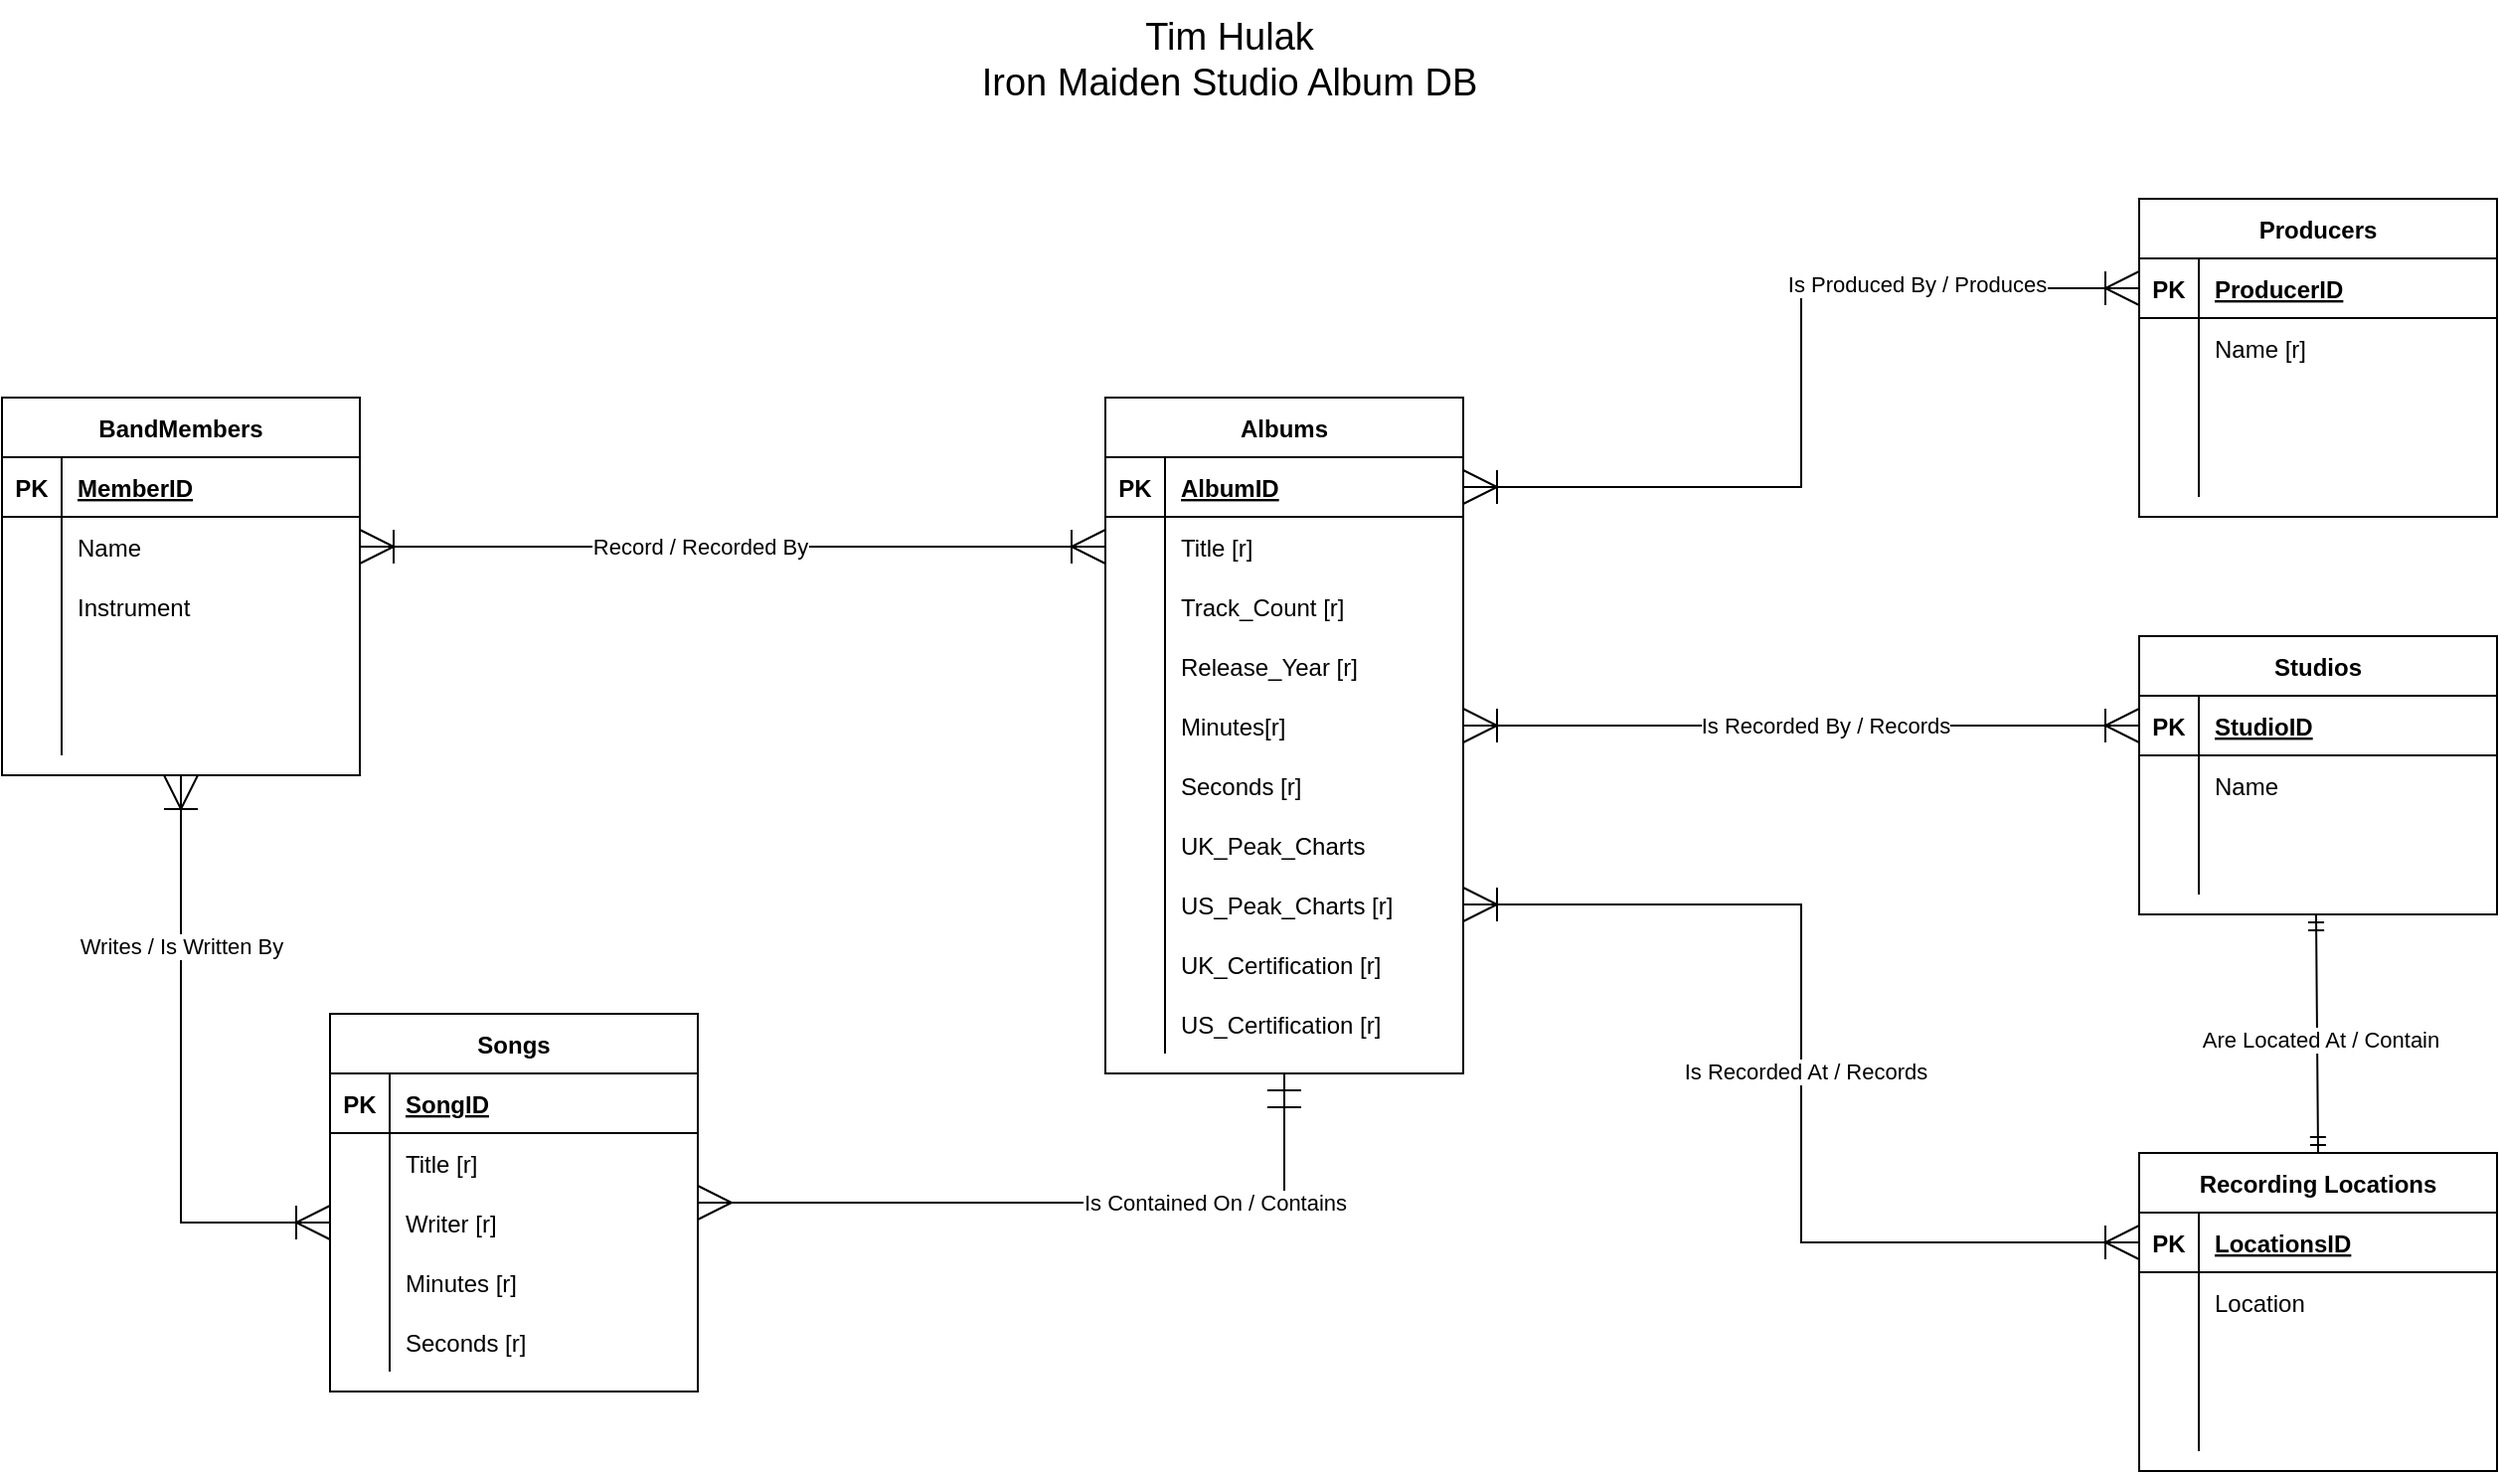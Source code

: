 <mxfile version="13.7.9" type="device"><diagram id="nFkLVCBc10ckmqrCBoRd" name="Page-1"><mxGraphModel dx="2703" dy="1674" grid="1" gridSize="10" guides="1" tooltips="1" connect="1" arrows="1" fold="1" page="1" pageScale="1" pageWidth="850" pageHeight="1100" math="0" shadow="0"><root><mxCell id="0"/><mxCell id="1" parent="0"/><mxCell id="bvP1tFPADRhjq93nr7gf-45" style="edgeStyle=orthogonalEdgeStyle;rounded=0;orthogonalLoop=1;jettySize=auto;html=1;entryX=0;entryY=0.5;entryDx=0;entryDy=0;startArrow=ERoneToMany;startFill=0;endSize=15;startSize=15;endArrow=ERoneToMany;endFill=0;" parent="1" source="bvP1tFPADRhjq93nr7gf-1" target="bvP1tFPADRhjq93nr7gf-37" edge="1"><mxGeometry relative="1" as="geometry"/></mxCell><mxCell id="bvP1tFPADRhjq93nr7gf-50" value="Writes / Is Written By" style="edgeLabel;html=1;align=center;verticalAlign=middle;resizable=0;points=[];" parent="bvP1tFPADRhjq93nr7gf-45" vertex="1" connectable="0"><mxGeometry x="-0.429" relative="1" as="geometry"><mxPoint as="offset"/></mxGeometry></mxCell><mxCell id="bvP1tFPADRhjq93nr7gf-43" style="edgeStyle=orthogonalEdgeStyle;rounded=0;orthogonalLoop=1;jettySize=auto;html=1;entryX=0.5;entryY=1;entryDx=0;entryDy=0;startArrow=ERmany;startFill=0;endArrow=ERmandOne;endFill=0;endSize=15;startSize=15;" parent="1" source="bvP1tFPADRhjq93nr7gf-30" target="bvP1tFPADRhjq93nr7gf-17" edge="1"><mxGeometry relative="1" as="geometry"><mxPoint x="665" y="510" as="targetPoint"/></mxGeometry></mxCell><mxCell id="bvP1tFPADRhjq93nr7gf-48" value="Is Contained On / Contains" style="edgeLabel;html=1;align=center;verticalAlign=middle;resizable=0;points=[];" parent="bvP1tFPADRhjq93nr7gf-43" vertex="1" connectable="0"><mxGeometry x="0.442" relative="1" as="geometry"><mxPoint as="offset"/></mxGeometry></mxCell><mxCell id="bvP1tFPADRhjq93nr7gf-44" style="edgeStyle=orthogonalEdgeStyle;rounded=0;orthogonalLoop=1;jettySize=auto;html=1;entryX=0;entryY=0.5;entryDx=0;entryDy=0;endSize=15;startSize=15;startArrow=ERoneToMany;startFill=0;endArrow=ERoneToMany;endFill=0;" parent="1" source="bvP1tFPADRhjq93nr7gf-5" target="bvP1tFPADRhjq93nr7gf-21" edge="1"><mxGeometry relative="1" as="geometry"/></mxCell><mxCell id="bvP1tFPADRhjq93nr7gf-47" value="Record / Recorded By" style="edgeLabel;html=1;align=center;verticalAlign=middle;resizable=0;points=[];" parent="bvP1tFPADRhjq93nr7gf-44" vertex="1" connectable="0"><mxGeometry x="-0.092" relative="1" as="geometry"><mxPoint as="offset"/></mxGeometry></mxCell><mxCell id="bvP1tFPADRhjq93nr7gf-49" value="&lt;font style=&quot;font-size: 19px&quot;&gt;Tim Hulak &lt;br&gt;Iron Maiden Studio Album DB&lt;/font&gt;" style="text;html=1;strokeColor=none;fillColor=none;align=center;verticalAlign=middle;whiteSpace=wrap;rounded=0;" parent="1" vertex="1"><mxGeometry x="760" y="120" width="285" height="60" as="geometry"/></mxCell><mxCell id="NUz4DEXEcyoi2psJ6TZP-1" style="edgeStyle=orthogonalEdgeStyle;rounded=0;orthogonalLoop=1;jettySize=auto;html=1;entryX=1;entryY=0.5;entryDx=0;entryDy=0;endSize=15;startSize=15;startArrow=ERoneToMany;startFill=0;endArrow=ERoneToMany;endFill=0;" parent="1" source="R3_B7YG3K22rjk9fGbe5-20" target="bvP1tFPADRhjq93nr7gf-18" edge="1"><mxGeometry relative="1" as="geometry"/></mxCell><mxCell id="NUz4DEXEcyoi2psJ6TZP-2" value="Is Produced By / Produces" style="edgeLabel;html=1;align=center;verticalAlign=middle;resizable=0;points=[];" parent="NUz4DEXEcyoi2psJ6TZP-1" vertex="1" connectable="0"><mxGeometry x="-0.491" y="-2" relative="1" as="geometry"><mxPoint as="offset"/></mxGeometry></mxCell><mxCell id="NUz4DEXEcyoi2psJ6TZP-3" style="edgeStyle=orthogonalEdgeStyle;rounded=0;orthogonalLoop=1;jettySize=auto;html=1;entryX=1;entryY=0.5;entryDx=0;entryDy=0;startArrow=ERoneToMany;startFill=0;endArrow=ERoneToMany;endFill=0;endSize=15;startSize=15;" parent="1" source="R3_B7YG3K22rjk9fGbe5-33" target="rPjRSssmcz1JYE2k1alw-1" edge="1"><mxGeometry relative="1" as="geometry"/></mxCell><mxCell id="NUz4DEXEcyoi2psJ6TZP-6" value="Is Recorded By / Records" style="edgeLabel;html=1;align=center;verticalAlign=middle;resizable=0;points=[];" parent="NUz4DEXEcyoi2psJ6TZP-3" vertex="1" connectable="0"><mxGeometry x="-0.071" relative="1" as="geometry"><mxPoint as="offset"/></mxGeometry></mxCell><mxCell id="NUz4DEXEcyoi2psJ6TZP-4" style="edgeStyle=orthogonalEdgeStyle;rounded=0;orthogonalLoop=1;jettySize=auto;html=1;entryX=1;entryY=0.5;entryDx=0;entryDy=0;startArrow=ERoneToMany;startFill=0;endArrow=ERoneToMany;endFill=0;endSize=15;startSize=15;" parent="1" source="R3_B7YG3K22rjk9fGbe5-46" target="R3_B7YG3K22rjk9fGbe5-7" edge="1"><mxGeometry relative="1" as="geometry"/></mxCell><mxCell id="NUz4DEXEcyoi2psJ6TZP-5" value="Is Recorded At / Records" style="edgeLabel;html=1;align=center;verticalAlign=middle;resizable=0;points=[];" parent="NUz4DEXEcyoi2psJ6TZP-4" vertex="1" connectable="0"><mxGeometry x="0.004" y="-2" relative="1" as="geometry"><mxPoint as="offset"/></mxGeometry></mxCell><mxCell id="bvP1tFPADRhjq93nr7gf-1" value="BandMembers" style="shape=table;startSize=30;container=1;collapsible=1;childLayout=tableLayout;fixedRows=1;rowLines=0;fontStyle=1;align=center;resizeLast=1;" parent="1" vertex="1"><mxGeometry x="285" y="320" width="180" height="190" as="geometry"/></mxCell><mxCell id="bvP1tFPADRhjq93nr7gf-2" value="" style="shape=partialRectangle;collapsible=0;dropTarget=0;pointerEvents=0;fillColor=none;top=0;left=0;bottom=1;right=0;points=[[0,0.5],[1,0.5]];portConstraint=eastwest;" parent="bvP1tFPADRhjq93nr7gf-1" vertex="1"><mxGeometry y="30" width="180" height="30" as="geometry"/></mxCell><mxCell id="bvP1tFPADRhjq93nr7gf-3" value="PK" style="shape=partialRectangle;connectable=0;fillColor=none;top=0;left=0;bottom=0;right=0;fontStyle=1;overflow=hidden;" parent="bvP1tFPADRhjq93nr7gf-2" vertex="1"><mxGeometry width="30" height="30" as="geometry"/></mxCell><mxCell id="bvP1tFPADRhjq93nr7gf-4" value="MemberID" style="shape=partialRectangle;connectable=0;fillColor=none;top=0;left=0;bottom=0;right=0;align=left;spacingLeft=6;fontStyle=5;overflow=hidden;" parent="bvP1tFPADRhjq93nr7gf-2" vertex="1"><mxGeometry x="30" width="150" height="30" as="geometry"/></mxCell><mxCell id="bvP1tFPADRhjq93nr7gf-5" value="" style="shape=partialRectangle;collapsible=0;dropTarget=0;pointerEvents=0;fillColor=none;top=0;left=0;bottom=0;right=0;points=[[0,0.5],[1,0.5]];portConstraint=eastwest;" parent="bvP1tFPADRhjq93nr7gf-1" vertex="1"><mxGeometry y="60" width="180" height="30" as="geometry"/></mxCell><mxCell id="bvP1tFPADRhjq93nr7gf-6" value="" style="shape=partialRectangle;connectable=0;fillColor=none;top=0;left=0;bottom=0;right=0;editable=1;overflow=hidden;" parent="bvP1tFPADRhjq93nr7gf-5" vertex="1"><mxGeometry width="30" height="30" as="geometry"/></mxCell><mxCell id="bvP1tFPADRhjq93nr7gf-7" value="Name" style="shape=partialRectangle;connectable=0;fillColor=none;top=0;left=0;bottom=0;right=0;align=left;spacingLeft=6;overflow=hidden;" parent="bvP1tFPADRhjq93nr7gf-5" vertex="1"><mxGeometry x="30" width="150" height="30" as="geometry"/></mxCell><mxCell id="bvP1tFPADRhjq93nr7gf-8" value="" style="shape=partialRectangle;collapsible=0;dropTarget=0;pointerEvents=0;fillColor=none;top=0;left=0;bottom=0;right=0;points=[[0,0.5],[1,0.5]];portConstraint=eastwest;" parent="bvP1tFPADRhjq93nr7gf-1" vertex="1"><mxGeometry y="90" width="180" height="30" as="geometry"/></mxCell><mxCell id="bvP1tFPADRhjq93nr7gf-9" value="" style="shape=partialRectangle;connectable=0;fillColor=none;top=0;left=0;bottom=0;right=0;editable=1;overflow=hidden;" parent="bvP1tFPADRhjq93nr7gf-8" vertex="1"><mxGeometry width="30" height="30" as="geometry"/></mxCell><mxCell id="bvP1tFPADRhjq93nr7gf-10" value="Instrument" style="shape=partialRectangle;connectable=0;fillColor=none;top=0;left=0;bottom=0;right=0;align=left;spacingLeft=6;overflow=hidden;" parent="bvP1tFPADRhjq93nr7gf-8" vertex="1"><mxGeometry x="30" width="150" height="30" as="geometry"/></mxCell><mxCell id="bvP1tFPADRhjq93nr7gf-11" value="" style="shape=partialRectangle;collapsible=0;dropTarget=0;pointerEvents=0;fillColor=none;top=0;left=0;bottom=0;right=0;points=[[0,0.5],[1,0.5]];portConstraint=eastwest;" parent="bvP1tFPADRhjq93nr7gf-1" vertex="1"><mxGeometry y="120" width="180" height="30" as="geometry"/></mxCell><mxCell id="bvP1tFPADRhjq93nr7gf-12" value="" style="shape=partialRectangle;connectable=0;fillColor=none;top=0;left=0;bottom=0;right=0;editable=1;overflow=hidden;" parent="bvP1tFPADRhjq93nr7gf-11" vertex="1"><mxGeometry width="30" height="30" as="geometry"/></mxCell><mxCell id="bvP1tFPADRhjq93nr7gf-13" value="" style="shape=partialRectangle;connectable=0;fillColor=none;top=0;left=0;bottom=0;right=0;align=left;spacingLeft=6;overflow=hidden;" parent="bvP1tFPADRhjq93nr7gf-11" vertex="1"><mxGeometry x="30" width="150" height="30" as="geometry"/></mxCell><mxCell id="bvP1tFPADRhjq93nr7gf-14" value="" style="shape=partialRectangle;collapsible=0;dropTarget=0;pointerEvents=0;fillColor=none;top=0;left=0;bottom=0;right=0;points=[[0,0.5],[1,0.5]];portConstraint=eastwest;" parent="bvP1tFPADRhjq93nr7gf-1" vertex="1"><mxGeometry y="150" width="180" height="30" as="geometry"/></mxCell><mxCell id="bvP1tFPADRhjq93nr7gf-15" value="" style="shape=partialRectangle;connectable=0;fillColor=none;top=0;left=0;bottom=0;right=0;editable=1;overflow=hidden;" parent="bvP1tFPADRhjq93nr7gf-14" vertex="1"><mxGeometry width="30" height="30" as="geometry"/></mxCell><mxCell id="bvP1tFPADRhjq93nr7gf-16" value="" style="shape=partialRectangle;connectable=0;fillColor=none;top=0;left=0;bottom=0;right=0;align=left;spacingLeft=6;overflow=hidden;" parent="bvP1tFPADRhjq93nr7gf-14" vertex="1"><mxGeometry x="30" width="150" height="30" as="geometry"/></mxCell><mxCell id="R3_B7YG3K22rjk9fGbe5-19" value="Producers" style="shape=table;startSize=30;container=1;collapsible=1;childLayout=tableLayout;fixedRows=1;rowLines=0;fontStyle=1;align=center;resizeLast=1;" parent="1" vertex="1"><mxGeometry x="1360" y="220" width="180" height="160" as="geometry"/></mxCell><mxCell id="R3_B7YG3K22rjk9fGbe5-20" value="" style="shape=partialRectangle;collapsible=0;dropTarget=0;pointerEvents=0;fillColor=none;top=0;left=0;bottom=1;right=0;points=[[0,0.5],[1,0.5]];portConstraint=eastwest;" parent="R3_B7YG3K22rjk9fGbe5-19" vertex="1"><mxGeometry y="30" width="180" height="30" as="geometry"/></mxCell><mxCell id="R3_B7YG3K22rjk9fGbe5-21" value="PK" style="shape=partialRectangle;connectable=0;fillColor=none;top=0;left=0;bottom=0;right=0;fontStyle=1;overflow=hidden;" parent="R3_B7YG3K22rjk9fGbe5-20" vertex="1"><mxGeometry width="30" height="30" as="geometry"/></mxCell><mxCell id="R3_B7YG3K22rjk9fGbe5-22" value="ProducerID" style="shape=partialRectangle;connectable=0;fillColor=none;top=0;left=0;bottom=0;right=0;align=left;spacingLeft=6;fontStyle=5;overflow=hidden;" parent="R3_B7YG3K22rjk9fGbe5-20" vertex="1"><mxGeometry x="30" width="150" height="30" as="geometry"/></mxCell><mxCell id="R3_B7YG3K22rjk9fGbe5-23" value="" style="shape=partialRectangle;collapsible=0;dropTarget=0;pointerEvents=0;fillColor=none;top=0;left=0;bottom=0;right=0;points=[[0,0.5],[1,0.5]];portConstraint=eastwest;" parent="R3_B7YG3K22rjk9fGbe5-19" vertex="1"><mxGeometry y="60" width="180" height="30" as="geometry"/></mxCell><mxCell id="R3_B7YG3K22rjk9fGbe5-24" value="" style="shape=partialRectangle;connectable=0;fillColor=none;top=0;left=0;bottom=0;right=0;editable=1;overflow=hidden;" parent="R3_B7YG3K22rjk9fGbe5-23" vertex="1"><mxGeometry width="30" height="30" as="geometry"/></mxCell><mxCell id="R3_B7YG3K22rjk9fGbe5-25" value="Name [r]" style="shape=partialRectangle;connectable=0;fillColor=none;top=0;left=0;bottom=0;right=0;align=left;spacingLeft=6;overflow=hidden;" parent="R3_B7YG3K22rjk9fGbe5-23" vertex="1"><mxGeometry x="30" width="150" height="30" as="geometry"/></mxCell><mxCell id="R3_B7YG3K22rjk9fGbe5-26" value="" style="shape=partialRectangle;collapsible=0;dropTarget=0;pointerEvents=0;fillColor=none;top=0;left=0;bottom=0;right=0;points=[[0,0.5],[1,0.5]];portConstraint=eastwest;" parent="R3_B7YG3K22rjk9fGbe5-19" vertex="1"><mxGeometry y="90" width="180" height="30" as="geometry"/></mxCell><mxCell id="R3_B7YG3K22rjk9fGbe5-27" value="" style="shape=partialRectangle;connectable=0;fillColor=none;top=0;left=0;bottom=0;right=0;editable=1;overflow=hidden;" parent="R3_B7YG3K22rjk9fGbe5-26" vertex="1"><mxGeometry width="30" height="30" as="geometry"/></mxCell><mxCell id="R3_B7YG3K22rjk9fGbe5-28" value="" style="shape=partialRectangle;connectable=0;fillColor=none;top=0;left=0;bottom=0;right=0;align=left;spacingLeft=6;overflow=hidden;" parent="R3_B7YG3K22rjk9fGbe5-26" vertex="1"><mxGeometry x="30" width="150" height="30" as="geometry"/></mxCell><mxCell id="R3_B7YG3K22rjk9fGbe5-29" value="" style="shape=partialRectangle;collapsible=0;dropTarget=0;pointerEvents=0;fillColor=none;top=0;left=0;bottom=0;right=0;points=[[0,0.5],[1,0.5]];portConstraint=eastwest;" parent="R3_B7YG3K22rjk9fGbe5-19" vertex="1"><mxGeometry y="120" width="180" height="30" as="geometry"/></mxCell><mxCell id="R3_B7YG3K22rjk9fGbe5-30" value="" style="shape=partialRectangle;connectable=0;fillColor=none;top=0;left=0;bottom=0;right=0;editable=1;overflow=hidden;" parent="R3_B7YG3K22rjk9fGbe5-29" vertex="1"><mxGeometry width="30" height="30" as="geometry"/></mxCell><mxCell id="R3_B7YG3K22rjk9fGbe5-31" value="" style="shape=partialRectangle;connectable=0;fillColor=none;top=0;left=0;bottom=0;right=0;align=left;spacingLeft=6;overflow=hidden;" parent="R3_B7YG3K22rjk9fGbe5-29" vertex="1"><mxGeometry x="30" width="150" height="30" as="geometry"/></mxCell><mxCell id="bvP1tFPADRhjq93nr7gf-17" value="Albums" style="shape=table;startSize=30;container=1;collapsible=1;childLayout=tableLayout;fixedRows=1;rowLines=0;fontStyle=1;align=center;resizeLast=1;" parent="1" vertex="1"><mxGeometry x="840" y="320" width="180" height="340" as="geometry"/></mxCell><mxCell id="bvP1tFPADRhjq93nr7gf-18" value="" style="shape=partialRectangle;collapsible=0;dropTarget=0;pointerEvents=0;fillColor=none;top=0;left=0;bottom=1;right=0;points=[[0,0.5],[1,0.5]];portConstraint=eastwest;" parent="bvP1tFPADRhjq93nr7gf-17" vertex="1"><mxGeometry y="30" width="180" height="30" as="geometry"/></mxCell><mxCell id="bvP1tFPADRhjq93nr7gf-19" value="PK" style="shape=partialRectangle;connectable=0;fillColor=none;top=0;left=0;bottom=0;right=0;fontStyle=1;overflow=hidden;" parent="bvP1tFPADRhjq93nr7gf-18" vertex="1"><mxGeometry width="30" height="30" as="geometry"/></mxCell><mxCell id="bvP1tFPADRhjq93nr7gf-20" value="AlbumID" style="shape=partialRectangle;connectable=0;fillColor=none;top=0;left=0;bottom=0;right=0;align=left;spacingLeft=6;fontStyle=5;overflow=hidden;" parent="bvP1tFPADRhjq93nr7gf-18" vertex="1"><mxGeometry x="30" width="150" height="30" as="geometry"/></mxCell><mxCell id="bvP1tFPADRhjq93nr7gf-21" value="" style="shape=partialRectangle;collapsible=0;dropTarget=0;pointerEvents=0;fillColor=none;top=0;left=0;bottom=0;right=0;points=[[0,0.5],[1,0.5]];portConstraint=eastwest;" parent="bvP1tFPADRhjq93nr7gf-17" vertex="1"><mxGeometry y="60" width="180" height="30" as="geometry"/></mxCell><mxCell id="bvP1tFPADRhjq93nr7gf-22" value="" style="shape=partialRectangle;connectable=0;fillColor=none;top=0;left=0;bottom=0;right=0;editable=1;overflow=hidden;" parent="bvP1tFPADRhjq93nr7gf-21" vertex="1"><mxGeometry width="30" height="30" as="geometry"/></mxCell><mxCell id="bvP1tFPADRhjq93nr7gf-23" value="Title [r]" style="shape=partialRectangle;connectable=0;fillColor=none;top=0;left=0;bottom=0;right=0;align=left;spacingLeft=6;overflow=hidden;" parent="bvP1tFPADRhjq93nr7gf-21" vertex="1"><mxGeometry x="30" width="150" height="30" as="geometry"/></mxCell><mxCell id="bvP1tFPADRhjq93nr7gf-24" value="" style="shape=partialRectangle;collapsible=0;dropTarget=0;pointerEvents=0;fillColor=none;top=0;left=0;bottom=0;right=0;points=[[0,0.5],[1,0.5]];portConstraint=eastwest;" parent="bvP1tFPADRhjq93nr7gf-17" vertex="1"><mxGeometry y="90" width="180" height="30" as="geometry"/></mxCell><mxCell id="bvP1tFPADRhjq93nr7gf-25" value="" style="shape=partialRectangle;connectable=0;fillColor=none;top=0;left=0;bottom=0;right=0;editable=1;overflow=hidden;" parent="bvP1tFPADRhjq93nr7gf-24" vertex="1"><mxGeometry width="30" height="30" as="geometry"/></mxCell><mxCell id="bvP1tFPADRhjq93nr7gf-26" value="Track_Count [r]" style="shape=partialRectangle;connectable=0;fillColor=none;top=0;left=0;bottom=0;right=0;align=left;spacingLeft=6;overflow=hidden;" parent="bvP1tFPADRhjq93nr7gf-24" vertex="1"><mxGeometry x="30" width="150" height="30" as="geometry"/></mxCell><mxCell id="bvP1tFPADRhjq93nr7gf-27" value="" style="shape=partialRectangle;collapsible=0;dropTarget=0;pointerEvents=0;fillColor=none;top=0;left=0;bottom=0;right=0;points=[[0,0.5],[1,0.5]];portConstraint=eastwest;" parent="bvP1tFPADRhjq93nr7gf-17" vertex="1"><mxGeometry y="120" width="180" height="30" as="geometry"/></mxCell><mxCell id="bvP1tFPADRhjq93nr7gf-28" value="" style="shape=partialRectangle;connectable=0;fillColor=none;top=0;left=0;bottom=0;right=0;editable=1;overflow=hidden;" parent="bvP1tFPADRhjq93nr7gf-27" vertex="1"><mxGeometry width="30" height="30" as="geometry"/></mxCell><mxCell id="bvP1tFPADRhjq93nr7gf-29" value="Release_Year [r]" style="shape=partialRectangle;connectable=0;fillColor=none;top=0;left=0;bottom=0;right=0;align=left;spacingLeft=6;overflow=hidden;" parent="bvP1tFPADRhjq93nr7gf-27" vertex="1"><mxGeometry x="30" width="150" height="30" as="geometry"/></mxCell><mxCell id="rPjRSssmcz1JYE2k1alw-1" value="" style="shape=partialRectangle;collapsible=0;dropTarget=0;pointerEvents=0;fillColor=none;top=0;left=0;bottom=0;right=0;points=[[0,0.5],[1,0.5]];portConstraint=eastwest;" parent="bvP1tFPADRhjq93nr7gf-17" vertex="1"><mxGeometry y="150" width="180" height="30" as="geometry"/></mxCell><mxCell id="rPjRSssmcz1JYE2k1alw-2" value="" style="shape=partialRectangle;connectable=0;fillColor=none;top=0;left=0;bottom=0;right=0;editable=1;overflow=hidden;" parent="rPjRSssmcz1JYE2k1alw-1" vertex="1"><mxGeometry width="30" height="30" as="geometry"/></mxCell><mxCell id="rPjRSssmcz1JYE2k1alw-3" value="Minutes[r]" style="shape=partialRectangle;connectable=0;fillColor=none;top=0;left=0;bottom=0;right=0;align=left;spacingLeft=6;overflow=hidden;" parent="rPjRSssmcz1JYE2k1alw-1" vertex="1"><mxGeometry x="30" width="150" height="30" as="geometry"/></mxCell><mxCell id="R3_B7YG3K22rjk9fGbe5-1" value="" style="shape=partialRectangle;collapsible=0;dropTarget=0;pointerEvents=0;fillColor=none;top=0;left=0;bottom=0;right=0;points=[[0,0.5],[1,0.5]];portConstraint=eastwest;" parent="bvP1tFPADRhjq93nr7gf-17" vertex="1"><mxGeometry y="180" width="180" height="30" as="geometry"/></mxCell><mxCell id="R3_B7YG3K22rjk9fGbe5-2" value="" style="shape=partialRectangle;connectable=0;fillColor=none;top=0;left=0;bottom=0;right=0;editable=1;overflow=hidden;" parent="R3_B7YG3K22rjk9fGbe5-1" vertex="1"><mxGeometry width="30" height="30" as="geometry"/></mxCell><mxCell id="R3_B7YG3K22rjk9fGbe5-3" value="Seconds [r]" style="shape=partialRectangle;connectable=0;fillColor=none;top=0;left=0;bottom=0;right=0;align=left;spacingLeft=6;overflow=hidden;" parent="R3_B7YG3K22rjk9fGbe5-1" vertex="1"><mxGeometry x="30" width="150" height="30" as="geometry"/></mxCell><mxCell id="R3_B7YG3K22rjk9fGbe5-4" value="" style="shape=partialRectangle;collapsible=0;dropTarget=0;pointerEvents=0;fillColor=none;top=0;left=0;bottom=0;right=0;points=[[0,0.5],[1,0.5]];portConstraint=eastwest;" parent="bvP1tFPADRhjq93nr7gf-17" vertex="1"><mxGeometry y="210" width="180" height="30" as="geometry"/></mxCell><mxCell id="R3_B7YG3K22rjk9fGbe5-5" value="" style="shape=partialRectangle;connectable=0;fillColor=none;top=0;left=0;bottom=0;right=0;editable=1;overflow=hidden;" parent="R3_B7YG3K22rjk9fGbe5-4" vertex="1"><mxGeometry width="30" height="30" as="geometry"/></mxCell><mxCell id="R3_B7YG3K22rjk9fGbe5-6" value="UK_Peak_Charts " style="shape=partialRectangle;connectable=0;fillColor=none;top=0;left=0;bottom=0;right=0;align=left;spacingLeft=6;overflow=hidden;" parent="R3_B7YG3K22rjk9fGbe5-4" vertex="1"><mxGeometry x="30" width="150" height="30" as="geometry"/></mxCell><mxCell id="R3_B7YG3K22rjk9fGbe5-7" value="" style="shape=partialRectangle;collapsible=0;dropTarget=0;pointerEvents=0;fillColor=none;top=0;left=0;bottom=0;right=0;points=[[0,0.5],[1,0.5]];portConstraint=eastwest;" parent="bvP1tFPADRhjq93nr7gf-17" vertex="1"><mxGeometry y="240" width="180" height="30" as="geometry"/></mxCell><mxCell id="R3_B7YG3K22rjk9fGbe5-8" value="" style="shape=partialRectangle;connectable=0;fillColor=none;top=0;left=0;bottom=0;right=0;editable=1;overflow=hidden;" parent="R3_B7YG3K22rjk9fGbe5-7" vertex="1"><mxGeometry width="30" height="30" as="geometry"/></mxCell><mxCell id="R3_B7YG3K22rjk9fGbe5-9" value="US_Peak_Charts [r]" style="shape=partialRectangle;connectable=0;fillColor=none;top=0;left=0;bottom=0;right=0;align=left;spacingLeft=6;overflow=hidden;" parent="R3_B7YG3K22rjk9fGbe5-7" vertex="1"><mxGeometry x="30" width="150" height="30" as="geometry"/></mxCell><mxCell id="R3_B7YG3K22rjk9fGbe5-10" value="" style="shape=partialRectangle;collapsible=0;dropTarget=0;pointerEvents=0;fillColor=none;top=0;left=0;bottom=0;right=0;points=[[0,0.5],[1,0.5]];portConstraint=eastwest;" parent="bvP1tFPADRhjq93nr7gf-17" vertex="1"><mxGeometry y="270" width="180" height="30" as="geometry"/></mxCell><mxCell id="R3_B7YG3K22rjk9fGbe5-11" value="" style="shape=partialRectangle;connectable=0;fillColor=none;top=0;left=0;bottom=0;right=0;editable=1;overflow=hidden;" parent="R3_B7YG3K22rjk9fGbe5-10" vertex="1"><mxGeometry width="30" height="30" as="geometry"/></mxCell><mxCell id="R3_B7YG3K22rjk9fGbe5-12" value="UK_Certification [r]" style="shape=partialRectangle;connectable=0;fillColor=none;top=0;left=0;bottom=0;right=0;align=left;spacingLeft=6;overflow=hidden;" parent="R3_B7YG3K22rjk9fGbe5-10" vertex="1"><mxGeometry x="30" width="150" height="30" as="geometry"/></mxCell><mxCell id="R3_B7YG3K22rjk9fGbe5-13" value="" style="shape=partialRectangle;collapsible=0;dropTarget=0;pointerEvents=0;fillColor=none;top=0;left=0;bottom=0;right=0;points=[[0,0.5],[1,0.5]];portConstraint=eastwest;" parent="bvP1tFPADRhjq93nr7gf-17" vertex="1"><mxGeometry y="300" width="180" height="30" as="geometry"/></mxCell><mxCell id="R3_B7YG3K22rjk9fGbe5-14" value="" style="shape=partialRectangle;connectable=0;fillColor=none;top=0;left=0;bottom=0;right=0;editable=1;overflow=hidden;" parent="R3_B7YG3K22rjk9fGbe5-13" vertex="1"><mxGeometry width="30" height="30" as="geometry"/></mxCell><mxCell id="R3_B7YG3K22rjk9fGbe5-15" value="US_Certification [r]" style="shape=partialRectangle;connectable=0;fillColor=none;top=0;left=0;bottom=0;right=0;align=left;spacingLeft=6;overflow=hidden;" parent="R3_B7YG3K22rjk9fGbe5-13" vertex="1"><mxGeometry x="30" width="150" height="30" as="geometry"/></mxCell><mxCell id="bvP1tFPADRhjq93nr7gf-30" value="Songs" style="shape=table;startSize=30;container=1;collapsible=1;childLayout=tableLayout;fixedRows=1;rowLines=0;fontStyle=1;align=center;resizeLast=1;" parent="1" vertex="1"><mxGeometry x="450" y="630" width="185" height="190" as="geometry"/></mxCell><mxCell id="bvP1tFPADRhjq93nr7gf-31" value="" style="shape=partialRectangle;collapsible=0;dropTarget=0;pointerEvents=0;fillColor=none;top=0;left=0;bottom=1;right=0;points=[[0,0.5],[1,0.5]];portConstraint=eastwest;" parent="bvP1tFPADRhjq93nr7gf-30" vertex="1"><mxGeometry y="30" width="185" height="30" as="geometry"/></mxCell><mxCell id="bvP1tFPADRhjq93nr7gf-32" value="PK" style="shape=partialRectangle;connectable=0;fillColor=none;top=0;left=0;bottom=0;right=0;fontStyle=1;overflow=hidden;" parent="bvP1tFPADRhjq93nr7gf-31" vertex="1"><mxGeometry width="30" height="30" as="geometry"/></mxCell><mxCell id="bvP1tFPADRhjq93nr7gf-33" value="SongID" style="shape=partialRectangle;connectable=0;fillColor=none;top=0;left=0;bottom=0;right=0;align=left;spacingLeft=6;fontStyle=5;overflow=hidden;" parent="bvP1tFPADRhjq93nr7gf-31" vertex="1"><mxGeometry x="30" width="155" height="30" as="geometry"/></mxCell><mxCell id="bvP1tFPADRhjq93nr7gf-34" value="" style="shape=partialRectangle;collapsible=0;dropTarget=0;pointerEvents=0;fillColor=none;top=0;left=0;bottom=0;right=0;points=[[0,0.5],[1,0.5]];portConstraint=eastwest;" parent="bvP1tFPADRhjq93nr7gf-30" vertex="1"><mxGeometry y="60" width="185" height="30" as="geometry"/></mxCell><mxCell id="bvP1tFPADRhjq93nr7gf-35" value="" style="shape=partialRectangle;connectable=0;fillColor=none;top=0;left=0;bottom=0;right=0;editable=1;overflow=hidden;" parent="bvP1tFPADRhjq93nr7gf-34" vertex="1"><mxGeometry width="30" height="30" as="geometry"/></mxCell><mxCell id="bvP1tFPADRhjq93nr7gf-36" value="Title [r]" style="shape=partialRectangle;connectable=0;fillColor=none;top=0;left=0;bottom=0;right=0;align=left;spacingLeft=6;overflow=hidden;" parent="bvP1tFPADRhjq93nr7gf-34" vertex="1"><mxGeometry x="30" width="155" height="30" as="geometry"/></mxCell><mxCell id="bvP1tFPADRhjq93nr7gf-37" value="" style="shape=partialRectangle;collapsible=0;dropTarget=0;pointerEvents=0;fillColor=none;top=0;left=0;bottom=0;right=0;points=[[0,0.5],[1,0.5]];portConstraint=eastwest;" parent="bvP1tFPADRhjq93nr7gf-30" vertex="1"><mxGeometry y="90" width="185" height="30" as="geometry"/></mxCell><mxCell id="bvP1tFPADRhjq93nr7gf-38" value="" style="shape=partialRectangle;connectable=0;fillColor=none;top=0;left=0;bottom=0;right=0;editable=1;overflow=hidden;" parent="bvP1tFPADRhjq93nr7gf-37" vertex="1"><mxGeometry width="30" height="30" as="geometry"/></mxCell><mxCell id="bvP1tFPADRhjq93nr7gf-39" value="Writer [r]" style="shape=partialRectangle;connectable=0;fillColor=none;top=0;left=0;bottom=0;right=0;align=left;spacingLeft=6;overflow=hidden;" parent="bvP1tFPADRhjq93nr7gf-37" vertex="1"><mxGeometry x="30" width="155" height="30" as="geometry"/></mxCell><mxCell id="bvP1tFPADRhjq93nr7gf-40" value="" style="shape=partialRectangle;collapsible=0;dropTarget=0;pointerEvents=0;fillColor=none;top=0;left=0;bottom=0;right=0;points=[[0,0.5],[1,0.5]];portConstraint=eastwest;" parent="bvP1tFPADRhjq93nr7gf-30" vertex="1"><mxGeometry y="120" width="185" height="30" as="geometry"/></mxCell><mxCell id="bvP1tFPADRhjq93nr7gf-41" value="" style="shape=partialRectangle;connectable=0;fillColor=none;top=0;left=0;bottom=0;right=0;editable=1;overflow=hidden;" parent="bvP1tFPADRhjq93nr7gf-40" vertex="1"><mxGeometry width="30" height="30" as="geometry"/></mxCell><mxCell id="bvP1tFPADRhjq93nr7gf-42" value="Minutes [r]" style="shape=partialRectangle;connectable=0;fillColor=none;top=0;left=0;bottom=0;right=0;align=left;spacingLeft=6;overflow=hidden;" parent="bvP1tFPADRhjq93nr7gf-40" vertex="1"><mxGeometry x="30" width="155" height="30" as="geometry"/></mxCell><mxCell id="R3_B7YG3K22rjk9fGbe5-16" value="" style="shape=partialRectangle;collapsible=0;dropTarget=0;pointerEvents=0;fillColor=none;top=0;left=0;bottom=0;right=0;points=[[0,0.5],[1,0.5]];portConstraint=eastwest;" parent="bvP1tFPADRhjq93nr7gf-30" vertex="1"><mxGeometry y="150" width="185" height="30" as="geometry"/></mxCell><mxCell id="R3_B7YG3K22rjk9fGbe5-17" value="" style="shape=partialRectangle;connectable=0;fillColor=none;top=0;left=0;bottom=0;right=0;editable=1;overflow=hidden;" parent="R3_B7YG3K22rjk9fGbe5-16" vertex="1"><mxGeometry width="30" height="30" as="geometry"/></mxCell><mxCell id="R3_B7YG3K22rjk9fGbe5-18" value="Seconds [r]" style="shape=partialRectangle;connectable=0;fillColor=none;top=0;left=0;bottom=0;right=0;align=left;spacingLeft=6;overflow=hidden;" parent="R3_B7YG3K22rjk9fGbe5-16" vertex="1"><mxGeometry x="30" width="155" height="30" as="geometry"/></mxCell><mxCell id="R3_B7YG3K22rjk9fGbe5-45" value="Recording Locations" style="shape=table;startSize=30;container=1;collapsible=1;childLayout=tableLayout;fixedRows=1;rowLines=0;fontStyle=1;align=center;resizeLast=1;" parent="1" vertex="1"><mxGeometry x="1360" y="700" width="180" height="160" as="geometry"/></mxCell><mxCell id="R3_B7YG3K22rjk9fGbe5-46" value="" style="shape=partialRectangle;collapsible=0;dropTarget=0;pointerEvents=0;fillColor=none;top=0;left=0;bottom=1;right=0;points=[[0,0.5],[1,0.5]];portConstraint=eastwest;" parent="R3_B7YG3K22rjk9fGbe5-45" vertex="1"><mxGeometry y="30" width="180" height="30" as="geometry"/></mxCell><mxCell id="R3_B7YG3K22rjk9fGbe5-47" value="PK" style="shape=partialRectangle;connectable=0;fillColor=none;top=0;left=0;bottom=0;right=0;fontStyle=1;overflow=hidden;" parent="R3_B7YG3K22rjk9fGbe5-46" vertex="1"><mxGeometry width="30" height="30" as="geometry"/></mxCell><mxCell id="R3_B7YG3K22rjk9fGbe5-48" value="LocationsID" style="shape=partialRectangle;connectable=0;fillColor=none;top=0;left=0;bottom=0;right=0;align=left;spacingLeft=6;fontStyle=5;overflow=hidden;" parent="R3_B7YG3K22rjk9fGbe5-46" vertex="1"><mxGeometry x="30" width="150" height="30" as="geometry"/></mxCell><mxCell id="R3_B7YG3K22rjk9fGbe5-49" value="" style="shape=partialRectangle;collapsible=0;dropTarget=0;pointerEvents=0;fillColor=none;top=0;left=0;bottom=0;right=0;points=[[0,0.5],[1,0.5]];portConstraint=eastwest;" parent="R3_B7YG3K22rjk9fGbe5-45" vertex="1"><mxGeometry y="60" width="180" height="30" as="geometry"/></mxCell><mxCell id="R3_B7YG3K22rjk9fGbe5-50" value="" style="shape=partialRectangle;connectable=0;fillColor=none;top=0;left=0;bottom=0;right=0;editable=1;overflow=hidden;" parent="R3_B7YG3K22rjk9fGbe5-49" vertex="1"><mxGeometry width="30" height="30" as="geometry"/></mxCell><mxCell id="R3_B7YG3K22rjk9fGbe5-51" value="Location" style="shape=partialRectangle;connectable=0;fillColor=none;top=0;left=0;bottom=0;right=0;align=left;spacingLeft=6;overflow=hidden;" parent="R3_B7YG3K22rjk9fGbe5-49" vertex="1"><mxGeometry x="30" width="150" height="30" as="geometry"/></mxCell><mxCell id="R3_B7YG3K22rjk9fGbe5-52" value="" style="shape=partialRectangle;collapsible=0;dropTarget=0;pointerEvents=0;fillColor=none;top=0;left=0;bottom=0;right=0;points=[[0,0.5],[1,0.5]];portConstraint=eastwest;" parent="R3_B7YG3K22rjk9fGbe5-45" vertex="1"><mxGeometry y="90" width="180" height="30" as="geometry"/></mxCell><mxCell id="R3_B7YG3K22rjk9fGbe5-53" value="" style="shape=partialRectangle;connectable=0;fillColor=none;top=0;left=0;bottom=0;right=0;editable=1;overflow=hidden;" parent="R3_B7YG3K22rjk9fGbe5-52" vertex="1"><mxGeometry width="30" height="30" as="geometry"/></mxCell><mxCell id="R3_B7YG3K22rjk9fGbe5-54" value="" style="shape=partialRectangle;connectable=0;fillColor=none;top=0;left=0;bottom=0;right=0;align=left;spacingLeft=6;overflow=hidden;" parent="R3_B7YG3K22rjk9fGbe5-52" vertex="1"><mxGeometry x="30" width="150" height="30" as="geometry"/></mxCell><mxCell id="R3_B7YG3K22rjk9fGbe5-55" value="" style="shape=partialRectangle;collapsible=0;dropTarget=0;pointerEvents=0;fillColor=none;top=0;left=0;bottom=0;right=0;points=[[0,0.5],[1,0.5]];portConstraint=eastwest;" parent="R3_B7YG3K22rjk9fGbe5-45" vertex="1"><mxGeometry y="120" width="180" height="30" as="geometry"/></mxCell><mxCell id="R3_B7YG3K22rjk9fGbe5-56" value="" style="shape=partialRectangle;connectable=0;fillColor=none;top=0;left=0;bottom=0;right=0;editable=1;overflow=hidden;" parent="R3_B7YG3K22rjk9fGbe5-55" vertex="1"><mxGeometry width="30" height="30" as="geometry"/></mxCell><mxCell id="R3_B7YG3K22rjk9fGbe5-57" value="" style="shape=partialRectangle;connectable=0;fillColor=none;top=0;left=0;bottom=0;right=0;align=left;spacingLeft=6;overflow=hidden;" parent="R3_B7YG3K22rjk9fGbe5-55" vertex="1"><mxGeometry x="30" width="150" height="30" as="geometry"/></mxCell><mxCell id="g0pmD-5gnhupa0HSEUCN-1" style="edgeStyle=orthogonalEdgeStyle;rounded=0;orthogonalLoop=1;jettySize=auto;html=1;startArrow=ERmandOne;startFill=0;endArrow=ERmandOne;endFill=0;targetPerimeterSpacing=15;entryX=0.5;entryY=0;entryDx=0;entryDy=0;" edge="1" parent="1" target="R3_B7YG3K22rjk9fGbe5-45"><mxGeometry relative="1" as="geometry"><mxPoint x="1449" y="580" as="sourcePoint"/><mxPoint x="1449" y="685" as="targetPoint"/></mxGeometry></mxCell><mxCell id="g0pmD-5gnhupa0HSEUCN-2" value="Are Located At / Contain" style="edgeLabel;html=1;align=center;verticalAlign=middle;resizable=0;points=[];" vertex="1" connectable="0" parent="g0pmD-5gnhupa0HSEUCN-1"><mxGeometry x="0.058" y="1" relative="1" as="geometry"><mxPoint as="offset"/></mxGeometry></mxCell><mxCell id="R3_B7YG3K22rjk9fGbe5-32" value="Studios" style="shape=table;startSize=30;container=1;collapsible=1;childLayout=tableLayout;fixedRows=1;rowLines=0;fontStyle=1;align=center;resizeLast=1;" parent="1" vertex="1"><mxGeometry x="1360" y="440" width="180" height="140" as="geometry"/></mxCell><mxCell id="R3_B7YG3K22rjk9fGbe5-33" value="" style="shape=partialRectangle;collapsible=0;dropTarget=0;pointerEvents=0;fillColor=none;top=0;left=0;bottom=1;right=0;points=[[0,0.5],[1,0.5]];portConstraint=eastwest;" parent="R3_B7YG3K22rjk9fGbe5-32" vertex="1"><mxGeometry y="30" width="180" height="30" as="geometry"/></mxCell><mxCell id="R3_B7YG3K22rjk9fGbe5-34" value="PK" style="shape=partialRectangle;connectable=0;fillColor=none;top=0;left=0;bottom=0;right=0;fontStyle=1;overflow=hidden;" parent="R3_B7YG3K22rjk9fGbe5-33" vertex="1"><mxGeometry width="30" height="30" as="geometry"/></mxCell><mxCell id="R3_B7YG3K22rjk9fGbe5-35" value="StudioID" style="shape=partialRectangle;connectable=0;fillColor=none;top=0;left=0;bottom=0;right=0;align=left;spacingLeft=6;fontStyle=5;overflow=hidden;" parent="R3_B7YG3K22rjk9fGbe5-33" vertex="1"><mxGeometry x="30" width="150" height="30" as="geometry"/></mxCell><mxCell id="R3_B7YG3K22rjk9fGbe5-36" value="" style="shape=partialRectangle;collapsible=0;dropTarget=0;pointerEvents=0;fillColor=none;top=0;left=0;bottom=0;right=0;points=[[0,0.5],[1,0.5]];portConstraint=eastwest;" parent="R3_B7YG3K22rjk9fGbe5-32" vertex="1"><mxGeometry y="60" width="180" height="30" as="geometry"/></mxCell><mxCell id="R3_B7YG3K22rjk9fGbe5-37" value="" style="shape=partialRectangle;connectable=0;fillColor=none;top=0;left=0;bottom=0;right=0;editable=1;overflow=hidden;" parent="R3_B7YG3K22rjk9fGbe5-36" vertex="1"><mxGeometry width="30" height="30" as="geometry"/></mxCell><mxCell id="R3_B7YG3K22rjk9fGbe5-38" value="Name" style="shape=partialRectangle;connectable=0;fillColor=none;top=0;left=0;bottom=0;right=0;align=left;spacingLeft=6;overflow=hidden;" parent="R3_B7YG3K22rjk9fGbe5-36" vertex="1"><mxGeometry x="30" width="150" height="30" as="geometry"/></mxCell><mxCell id="R3_B7YG3K22rjk9fGbe5-39" value="" style="shape=partialRectangle;collapsible=0;dropTarget=0;pointerEvents=0;fillColor=none;top=0;left=0;bottom=0;right=0;points=[[0,0.5],[1,0.5]];portConstraint=eastwest;" parent="R3_B7YG3K22rjk9fGbe5-32" vertex="1"><mxGeometry y="90" width="180" height="20" as="geometry"/></mxCell><mxCell id="R3_B7YG3K22rjk9fGbe5-40" value="" style="shape=partialRectangle;connectable=0;fillColor=none;top=0;left=0;bottom=0;right=0;editable=1;overflow=hidden;" parent="R3_B7YG3K22rjk9fGbe5-39" vertex="1"><mxGeometry width="30" height="20" as="geometry"/></mxCell><mxCell id="R3_B7YG3K22rjk9fGbe5-41" value="" style="shape=partialRectangle;connectable=0;fillColor=none;top=0;left=0;bottom=0;right=0;align=left;spacingLeft=6;overflow=hidden;" parent="R3_B7YG3K22rjk9fGbe5-39" vertex="1"><mxGeometry x="30" width="150" height="20" as="geometry"/></mxCell><mxCell id="R3_B7YG3K22rjk9fGbe5-42" value="" style="shape=partialRectangle;collapsible=0;dropTarget=0;pointerEvents=0;fillColor=none;top=0;left=0;bottom=0;right=0;points=[[0,0.5],[1,0.5]];portConstraint=eastwest;" parent="R3_B7YG3K22rjk9fGbe5-32" vertex="1"><mxGeometry y="110" width="180" height="20" as="geometry"/></mxCell><mxCell id="R3_B7YG3K22rjk9fGbe5-43" value="" style="shape=partialRectangle;connectable=0;fillColor=none;top=0;left=0;bottom=0;right=0;editable=1;overflow=hidden;" parent="R3_B7YG3K22rjk9fGbe5-42" vertex="1"><mxGeometry width="30" height="20" as="geometry"/></mxCell><mxCell id="R3_B7YG3K22rjk9fGbe5-44" value="" style="shape=partialRectangle;connectable=0;fillColor=none;top=0;left=0;bottom=0;right=0;align=left;spacingLeft=6;overflow=hidden;" parent="R3_B7YG3K22rjk9fGbe5-42" vertex="1"><mxGeometry x="30" width="150" height="20" as="geometry"/></mxCell></root></mxGraphModel></diagram></mxfile>